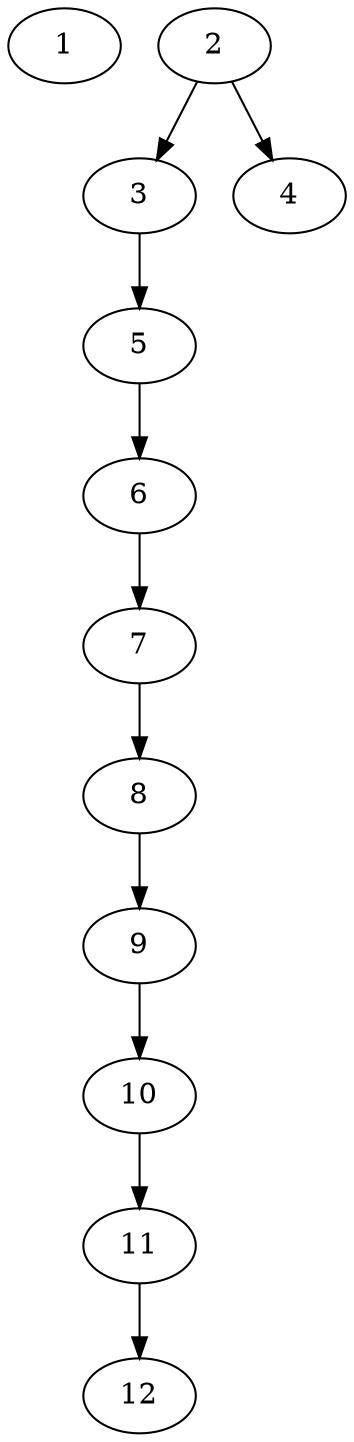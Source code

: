 // DAG (tier=1-easy, mode=data, n=12, ccr=0.309, fat=0.412, density=0.351, regular=0.779, jump=0.013, mindata=1048576, maxdata=8388608)
// DAG automatically generated by daggen at Sun Aug 24 16:33:33 2025
// /home/ermia/Project/Environments/daggen/bin/daggen --dot --ccr 0.309 --fat 0.412 --regular 0.779 --density 0.351 --jump 0.013 --mindata 1048576 --maxdata 8388608 -n 12 
digraph G {
  1 [size="281474976710656000000", alpha="0.11", expect_size="140737488355328000000"]
  2 [size="14763655870512768", alpha="0.08", expect_size="7381827935256384"]
  2 -> 3 [size ="297177377144832"]
  2 -> 4 [size ="297177377144832"]
  3 [size="1234897195270060", alpha="0.02", expect_size="617448597635030"]
  3 -> 5 [size ="44568884019200"]
  4 [size="552190671959069376", alpha="0.05", expect_size="276095335979534688"]
  5 [size="75808890153071600", alpha="0.13", expect_size="37904445076535800"]
  5 -> 6 [size ="98461085073408"]
  6 [size="280552396751338733568", alpha="0.20", expect_size="140276198375669366784"]
  6 -> 7 [size ="342846175444992"]
  7 [size="86867676495872000000", alpha="0.10", expect_size="43433838247936000000"]
  7 -> 8 [size ="156914155520000"]
  8 [size="3403809588003209216", alpha="0.16", expect_size="1701904794001604608"]
  8 -> 9 [size ="18102288908288"]
  9 [size="155107594468696522752", alpha="0.06", expect_size="77553797234348261376"]
  9 -> 10 [size ="230946842345472"]
  10 [size="7497831484957858", alpha="0.12", expect_size="3748915742478929"]
  10 -> 11 [size ="131480365826048"]
  11 [size="2779915425536888", alpha="0.15", expect_size="1389957712768444"]
  11 -> 12 [size ="59042454044672"]
  12 [size="188465244570570981376", alpha="0.19", expect_size="94232622285285490688"]
}
